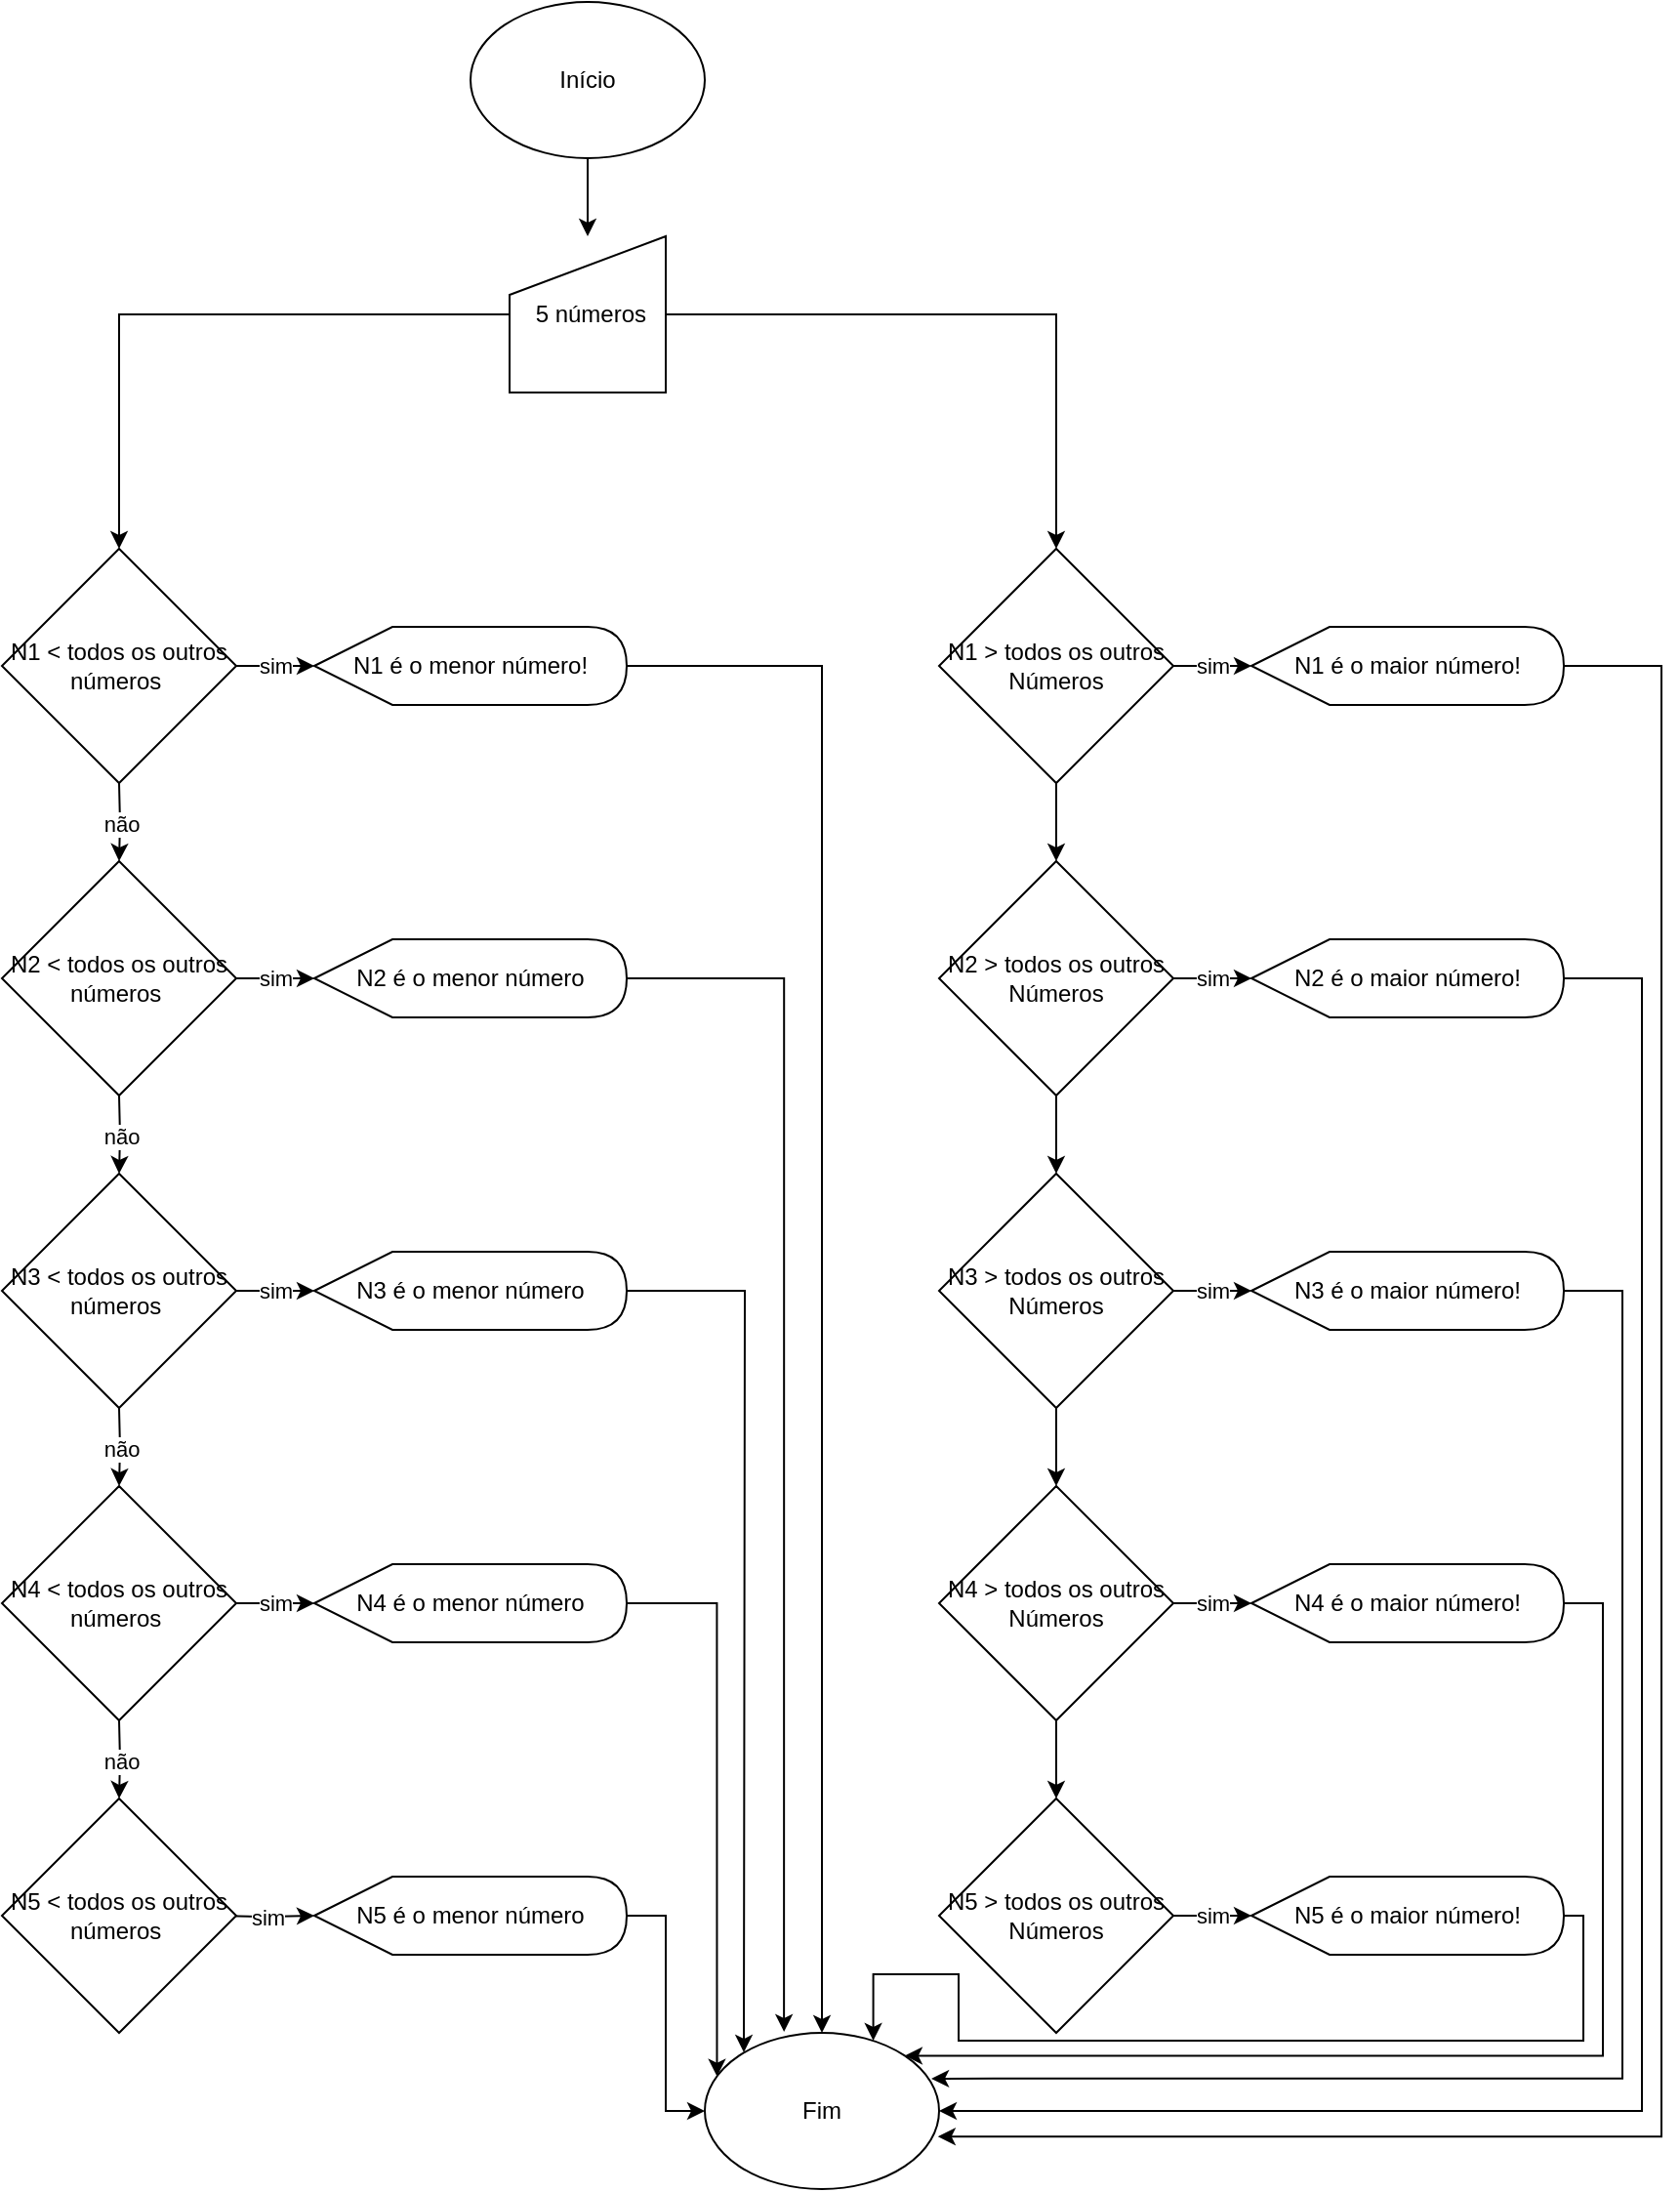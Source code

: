 <mxfile version="14.9.8" type="device"><diagram id="V_voHEPOdXDhhZTfbTu9" name="Page-1"><mxGraphModel dx="1596" dy="844" grid="1" gridSize="10" guides="1" tooltips="1" connect="1" arrows="1" fold="1" page="1" pageScale="1" pageWidth="827" pageHeight="1169" math="0" shadow="0"><root><mxCell id="0"/><mxCell id="1" parent="0"/><mxCell id="QPNw_sE7RhTJFVZ_efIA-3" value="" style="edgeStyle=orthogonalEdgeStyle;rounded=0;orthogonalLoop=1;jettySize=auto;html=1;" edge="1" parent="1" source="QPNw_sE7RhTJFVZ_efIA-1" target="QPNw_sE7RhTJFVZ_efIA-2"><mxGeometry relative="1" as="geometry"/></mxCell><mxCell id="QPNw_sE7RhTJFVZ_efIA-1" value="Início" style="ellipse;whiteSpace=wrap;html=1;" vertex="1" parent="1"><mxGeometry x="80" y="40" width="120" height="80" as="geometry"/></mxCell><mxCell id="QPNw_sE7RhTJFVZ_efIA-5" value="" style="edgeStyle=orthogonalEdgeStyle;rounded=0;orthogonalLoop=1;jettySize=auto;html=1;" edge="1" parent="1" source="QPNw_sE7RhTJFVZ_efIA-2" target="QPNw_sE7RhTJFVZ_efIA-4"><mxGeometry relative="1" as="geometry"/></mxCell><mxCell id="QPNw_sE7RhTJFVZ_efIA-9" value="" style="edgeStyle=orthogonalEdgeStyle;rounded=0;orthogonalLoop=1;jettySize=auto;html=1;" edge="1" parent="1" source="QPNw_sE7RhTJFVZ_efIA-2" target="QPNw_sE7RhTJFVZ_efIA-8"><mxGeometry relative="1" as="geometry"/></mxCell><mxCell id="QPNw_sE7RhTJFVZ_efIA-2" value="&amp;nbsp;5 números" style="shape=manualInput;whiteSpace=wrap;html=1;" vertex="1" parent="1"><mxGeometry x="100" y="160" width="80" height="80" as="geometry"/></mxCell><mxCell id="QPNw_sE7RhTJFVZ_efIA-7" value="sim" style="edgeStyle=orthogonalEdgeStyle;rounded=0;orthogonalLoop=1;jettySize=auto;html=1;" edge="1" parent="1" source="QPNw_sE7RhTJFVZ_efIA-4" target="QPNw_sE7RhTJFVZ_efIA-6"><mxGeometry relative="1" as="geometry"/></mxCell><mxCell id="QPNw_sE7RhTJFVZ_efIA-31" value="" style="edgeStyle=orthogonalEdgeStyle;rounded=0;orthogonalLoop=1;jettySize=auto;html=1;" edge="1" parent="1" source="QPNw_sE7RhTJFVZ_efIA-4" target="QPNw_sE7RhTJFVZ_efIA-29"><mxGeometry relative="1" as="geometry"/></mxCell><mxCell id="QPNw_sE7RhTJFVZ_efIA-4" value="N1 &amp;gt; todos os outros Números" style="rhombus;whiteSpace=wrap;html=1;" vertex="1" parent="1"><mxGeometry x="320" y="320" width="120" height="120" as="geometry"/></mxCell><mxCell id="QPNw_sE7RhTJFVZ_efIA-54" style="edgeStyle=orthogonalEdgeStyle;rounded=0;orthogonalLoop=1;jettySize=auto;html=1;entryX=0.995;entryY=0.664;entryDx=0;entryDy=0;entryPerimeter=0;" edge="1" parent="1" source="QPNw_sE7RhTJFVZ_efIA-6" target="QPNw_sE7RhTJFVZ_efIA-44"><mxGeometry relative="1" as="geometry"><Array as="points"><mxPoint x="690" y="380"/><mxPoint x="690" y="1133"/></Array></mxGeometry></mxCell><mxCell id="QPNw_sE7RhTJFVZ_efIA-6" value="N1 é o maior número!" style="shape=display;whiteSpace=wrap;html=1;" vertex="1" parent="1"><mxGeometry x="480" y="360" width="160" height="40" as="geometry"/></mxCell><mxCell id="QPNw_sE7RhTJFVZ_efIA-11" value="sim" style="edgeStyle=orthogonalEdgeStyle;rounded=0;orthogonalLoop=1;jettySize=auto;html=1;" edge="1" parent="1" source="QPNw_sE7RhTJFVZ_efIA-8" target="QPNw_sE7RhTJFVZ_efIA-10"><mxGeometry relative="1" as="geometry"/></mxCell><mxCell id="QPNw_sE7RhTJFVZ_efIA-15" value="não" style="edgeStyle=orthogonalEdgeStyle;rounded=0;orthogonalLoop=1;jettySize=auto;html=1;" edge="1" parent="1"><mxGeometry relative="1" as="geometry"><mxPoint x="-100" y="440" as="sourcePoint"/><mxPoint x="-100" y="480" as="targetPoint"/></mxGeometry></mxCell><mxCell id="QPNw_sE7RhTJFVZ_efIA-8" value="N1 &amp;lt; todos os outros números&amp;nbsp;" style="rhombus;whiteSpace=wrap;html=1;" vertex="1" parent="1"><mxGeometry x="-160" y="320" width="120" height="120" as="geometry"/></mxCell><mxCell id="QPNw_sE7RhTJFVZ_efIA-45" style="edgeStyle=orthogonalEdgeStyle;rounded=0;orthogonalLoop=1;jettySize=auto;html=1;exitX=1;exitY=0.5;exitDx=0;exitDy=0;exitPerimeter=0;entryX=0.5;entryY=0;entryDx=0;entryDy=0;" edge="1" parent="1" source="QPNw_sE7RhTJFVZ_efIA-10" target="QPNw_sE7RhTJFVZ_efIA-44"><mxGeometry relative="1" as="geometry"/></mxCell><mxCell id="QPNw_sE7RhTJFVZ_efIA-10" value="N1 é o menor número!" style="shape=display;whiteSpace=wrap;html=1;" vertex="1" parent="1"><mxGeometry y="360" width="160" height="40" as="geometry"/></mxCell><mxCell id="QPNw_sE7RhTJFVZ_efIA-12" value="sim" style="edgeStyle=orthogonalEdgeStyle;rounded=0;orthogonalLoop=1;jettySize=auto;html=1;" edge="1" parent="1" source="QPNw_sE7RhTJFVZ_efIA-13" target="QPNw_sE7RhTJFVZ_efIA-14"><mxGeometry relative="1" as="geometry"/></mxCell><mxCell id="QPNw_sE7RhTJFVZ_efIA-19" value="não" style="edgeStyle=orthogonalEdgeStyle;rounded=0;orthogonalLoop=1;jettySize=auto;html=1;" edge="1" parent="1"><mxGeometry relative="1" as="geometry"><mxPoint x="-100" y="600" as="sourcePoint"/><mxPoint x="-100" y="640" as="targetPoint"/></mxGeometry></mxCell><mxCell id="QPNw_sE7RhTJFVZ_efIA-13" value="N2 &amp;lt; todos os outros números&amp;nbsp;" style="rhombus;whiteSpace=wrap;html=1;" vertex="1" parent="1"><mxGeometry x="-160" y="480" width="120" height="120" as="geometry"/></mxCell><mxCell id="QPNw_sE7RhTJFVZ_efIA-46" style="edgeStyle=orthogonalEdgeStyle;rounded=0;orthogonalLoop=1;jettySize=auto;html=1;entryX=0.338;entryY=-0.007;entryDx=0;entryDy=0;entryPerimeter=0;" edge="1" parent="1" source="QPNw_sE7RhTJFVZ_efIA-14" target="QPNw_sE7RhTJFVZ_efIA-44"><mxGeometry relative="1" as="geometry"><Array as="points"><mxPoint x="241" y="540"/></Array></mxGeometry></mxCell><mxCell id="QPNw_sE7RhTJFVZ_efIA-14" value="N2 é o menor número" style="shape=display;whiteSpace=wrap;html=1;" vertex="1" parent="1"><mxGeometry y="520" width="160" height="40" as="geometry"/></mxCell><mxCell id="QPNw_sE7RhTJFVZ_efIA-16" value="sim" style="edgeStyle=orthogonalEdgeStyle;rounded=0;orthogonalLoop=1;jettySize=auto;html=1;" edge="1" parent="1" source="QPNw_sE7RhTJFVZ_efIA-17" target="QPNw_sE7RhTJFVZ_efIA-18"><mxGeometry relative="1" as="geometry"/></mxCell><mxCell id="QPNw_sE7RhTJFVZ_efIA-23" value="não" style="edgeStyle=orthogonalEdgeStyle;rounded=0;orthogonalLoop=1;jettySize=auto;html=1;" edge="1" parent="1"><mxGeometry relative="1" as="geometry"><mxPoint x="-100" y="760" as="sourcePoint"/><mxPoint x="-100" y="800" as="targetPoint"/></mxGeometry></mxCell><mxCell id="QPNw_sE7RhTJFVZ_efIA-17" value="N3 &amp;lt; todos os outros números&amp;nbsp;" style="rhombus;whiteSpace=wrap;html=1;" vertex="1" parent="1"><mxGeometry x="-160" y="640" width="120" height="120" as="geometry"/></mxCell><mxCell id="QPNw_sE7RhTJFVZ_efIA-47" style="edgeStyle=orthogonalEdgeStyle;rounded=0;orthogonalLoop=1;jettySize=auto;html=1;exitX=1;exitY=0.5;exitDx=0;exitDy=0;exitPerimeter=0;" edge="1" parent="1" source="QPNw_sE7RhTJFVZ_efIA-18"><mxGeometry relative="1" as="geometry"><mxPoint x="220.0" y="1090" as="targetPoint"/></mxGeometry></mxCell><mxCell id="QPNw_sE7RhTJFVZ_efIA-18" value="N3 é o menor número" style="shape=display;whiteSpace=wrap;html=1;" vertex="1" parent="1"><mxGeometry y="680" width="160" height="40" as="geometry"/></mxCell><mxCell id="QPNw_sE7RhTJFVZ_efIA-20" value="sim" style="edgeStyle=orthogonalEdgeStyle;rounded=0;orthogonalLoop=1;jettySize=auto;html=1;" edge="1" parent="1" source="QPNw_sE7RhTJFVZ_efIA-21" target="QPNw_sE7RhTJFVZ_efIA-22"><mxGeometry relative="1" as="geometry"/></mxCell><mxCell id="QPNw_sE7RhTJFVZ_efIA-27" value="não" style="edgeStyle=orthogonalEdgeStyle;rounded=0;orthogonalLoop=1;jettySize=auto;html=1;" edge="1" parent="1"><mxGeometry relative="1" as="geometry"><mxPoint x="-100.0" y="920.0" as="sourcePoint"/><mxPoint x="-100.0" y="960" as="targetPoint"/></mxGeometry></mxCell><mxCell id="QPNw_sE7RhTJFVZ_efIA-21" value="N4 &amp;lt; todos os outros números&amp;nbsp;" style="rhombus;whiteSpace=wrap;html=1;" vertex="1" parent="1"><mxGeometry x="-160" y="800" width="120" height="120" as="geometry"/></mxCell><mxCell id="QPNw_sE7RhTJFVZ_efIA-48" style="edgeStyle=orthogonalEdgeStyle;rounded=0;orthogonalLoop=1;jettySize=auto;html=1;entryX=0.052;entryY=0.279;entryDx=0;entryDy=0;entryPerimeter=0;" edge="1" parent="1" source="QPNw_sE7RhTJFVZ_efIA-22" target="QPNw_sE7RhTJFVZ_efIA-44"><mxGeometry relative="1" as="geometry"><Array as="points"><mxPoint x="206" y="860"/></Array></mxGeometry></mxCell><mxCell id="QPNw_sE7RhTJFVZ_efIA-22" value="N4 é o menor número" style="shape=display;whiteSpace=wrap;html=1;" vertex="1" parent="1"><mxGeometry y="840" width="160" height="40" as="geometry"/></mxCell><mxCell id="QPNw_sE7RhTJFVZ_efIA-24" value="sim" style="edgeStyle=orthogonalEdgeStyle;rounded=0;orthogonalLoop=1;jettySize=auto;html=1;" edge="1" parent="1" target="QPNw_sE7RhTJFVZ_efIA-26"><mxGeometry relative="1" as="geometry"><mxPoint x="-50.0" y="1020" as="sourcePoint"/></mxGeometry></mxCell><mxCell id="QPNw_sE7RhTJFVZ_efIA-25" value="N5 &amp;lt; todos os outros números&amp;nbsp;" style="rhombus;whiteSpace=wrap;html=1;" vertex="1" parent="1"><mxGeometry x="-160" y="960" width="120" height="120" as="geometry"/></mxCell><mxCell id="QPNw_sE7RhTJFVZ_efIA-49" style="edgeStyle=orthogonalEdgeStyle;rounded=0;orthogonalLoop=1;jettySize=auto;html=1;entryX=0;entryY=0.5;entryDx=0;entryDy=0;" edge="1" parent="1" source="QPNw_sE7RhTJFVZ_efIA-26" target="QPNw_sE7RhTJFVZ_efIA-44"><mxGeometry relative="1" as="geometry"/></mxCell><mxCell id="QPNw_sE7RhTJFVZ_efIA-26" value="N5 é o menor número" style="shape=display;whiteSpace=wrap;html=1;" vertex="1" parent="1"><mxGeometry y="1000" width="160" height="40" as="geometry"/></mxCell><mxCell id="QPNw_sE7RhTJFVZ_efIA-28" value="sim" style="edgeStyle=orthogonalEdgeStyle;rounded=0;orthogonalLoop=1;jettySize=auto;html=1;" edge="1" parent="1" source="QPNw_sE7RhTJFVZ_efIA-29" target="QPNw_sE7RhTJFVZ_efIA-30"><mxGeometry relative="1" as="geometry"/></mxCell><mxCell id="QPNw_sE7RhTJFVZ_efIA-35" value="" style="edgeStyle=orthogonalEdgeStyle;rounded=0;orthogonalLoop=1;jettySize=auto;html=1;" edge="1" parent="1" source="QPNw_sE7RhTJFVZ_efIA-29" target="QPNw_sE7RhTJFVZ_efIA-33"><mxGeometry relative="1" as="geometry"/></mxCell><mxCell id="QPNw_sE7RhTJFVZ_efIA-29" value="N2 &amp;gt; todos os outros Números" style="rhombus;whiteSpace=wrap;html=1;" vertex="1" parent="1"><mxGeometry x="320" y="480" width="120" height="120" as="geometry"/></mxCell><mxCell id="QPNw_sE7RhTJFVZ_efIA-53" style="edgeStyle=orthogonalEdgeStyle;rounded=0;orthogonalLoop=1;jettySize=auto;html=1;entryX=1;entryY=0.5;entryDx=0;entryDy=0;" edge="1" parent="1" source="QPNw_sE7RhTJFVZ_efIA-30" target="QPNw_sE7RhTJFVZ_efIA-44"><mxGeometry relative="1" as="geometry"><Array as="points"><mxPoint x="680" y="540"/><mxPoint x="680" y="1120"/></Array></mxGeometry></mxCell><mxCell id="QPNw_sE7RhTJFVZ_efIA-30" value="N2 é o maior número!" style="shape=display;whiteSpace=wrap;html=1;" vertex="1" parent="1"><mxGeometry x="480" y="520" width="160" height="40" as="geometry"/></mxCell><mxCell id="QPNw_sE7RhTJFVZ_efIA-32" value="sim" style="edgeStyle=orthogonalEdgeStyle;rounded=0;orthogonalLoop=1;jettySize=auto;html=1;" edge="1" parent="1" source="QPNw_sE7RhTJFVZ_efIA-33" target="QPNw_sE7RhTJFVZ_efIA-34"><mxGeometry relative="1" as="geometry"/></mxCell><mxCell id="QPNw_sE7RhTJFVZ_efIA-39" value="" style="edgeStyle=orthogonalEdgeStyle;rounded=0;orthogonalLoop=1;jettySize=auto;html=1;" edge="1" parent="1" source="QPNw_sE7RhTJFVZ_efIA-33" target="QPNw_sE7RhTJFVZ_efIA-37"><mxGeometry relative="1" as="geometry"/></mxCell><mxCell id="QPNw_sE7RhTJFVZ_efIA-33" value="N3 &amp;gt; todos os outros Números" style="rhombus;whiteSpace=wrap;html=1;" vertex="1" parent="1"><mxGeometry x="320" y="640" width="120" height="120" as="geometry"/></mxCell><mxCell id="QPNw_sE7RhTJFVZ_efIA-52" style="edgeStyle=orthogonalEdgeStyle;rounded=0;orthogonalLoop=1;jettySize=auto;html=1;entryX=0.967;entryY=0.293;entryDx=0;entryDy=0;entryPerimeter=0;" edge="1" parent="1" source="QPNw_sE7RhTJFVZ_efIA-34" target="QPNw_sE7RhTJFVZ_efIA-44"><mxGeometry relative="1" as="geometry"><Array as="points"><mxPoint x="670" y="700"/><mxPoint x="670" y="1103"/></Array></mxGeometry></mxCell><mxCell id="QPNw_sE7RhTJFVZ_efIA-34" value="N3 é o maior número!" style="shape=display;whiteSpace=wrap;html=1;" vertex="1" parent="1"><mxGeometry x="480" y="680" width="160" height="40" as="geometry"/></mxCell><mxCell id="QPNw_sE7RhTJFVZ_efIA-36" value="sim" style="edgeStyle=orthogonalEdgeStyle;rounded=0;orthogonalLoop=1;jettySize=auto;html=1;" edge="1" parent="1" source="QPNw_sE7RhTJFVZ_efIA-37" target="QPNw_sE7RhTJFVZ_efIA-38"><mxGeometry relative="1" as="geometry"/></mxCell><mxCell id="QPNw_sE7RhTJFVZ_efIA-43" value="" style="edgeStyle=orthogonalEdgeStyle;rounded=0;orthogonalLoop=1;jettySize=auto;html=1;" edge="1" parent="1" source="QPNw_sE7RhTJFVZ_efIA-37" target="QPNw_sE7RhTJFVZ_efIA-41"><mxGeometry relative="1" as="geometry"/></mxCell><mxCell id="QPNw_sE7RhTJFVZ_efIA-37" value="N4 &amp;gt; todos os outros Números" style="rhombus;whiteSpace=wrap;html=1;" vertex="1" parent="1"><mxGeometry x="320" y="800" width="120" height="120" as="geometry"/></mxCell><mxCell id="QPNw_sE7RhTJFVZ_efIA-51" style="edgeStyle=orthogonalEdgeStyle;rounded=0;orthogonalLoop=1;jettySize=auto;html=1;entryX=1;entryY=0;entryDx=0;entryDy=0;" edge="1" parent="1" source="QPNw_sE7RhTJFVZ_efIA-38" target="QPNw_sE7RhTJFVZ_efIA-44"><mxGeometry relative="1" as="geometry"><Array as="points"><mxPoint x="660" y="860"/><mxPoint x="660" y="1092"/></Array></mxGeometry></mxCell><mxCell id="QPNw_sE7RhTJFVZ_efIA-38" value="N4 é o maior número!" style="shape=display;whiteSpace=wrap;html=1;" vertex="1" parent="1"><mxGeometry x="480" y="840" width="160" height="40" as="geometry"/></mxCell><mxCell id="QPNw_sE7RhTJFVZ_efIA-40" value="sim" style="edgeStyle=orthogonalEdgeStyle;rounded=0;orthogonalLoop=1;jettySize=auto;html=1;" edge="1" parent="1" source="QPNw_sE7RhTJFVZ_efIA-41" target="QPNw_sE7RhTJFVZ_efIA-42"><mxGeometry relative="1" as="geometry"/></mxCell><mxCell id="QPNw_sE7RhTJFVZ_efIA-41" value="N5 &amp;gt; todos os outros Números" style="rhombus;whiteSpace=wrap;html=1;" vertex="1" parent="1"><mxGeometry x="320" y="960" width="120" height="120" as="geometry"/></mxCell><mxCell id="QPNw_sE7RhTJFVZ_efIA-50" style="edgeStyle=orthogonalEdgeStyle;rounded=0;orthogonalLoop=1;jettySize=auto;html=1;entryX=0.719;entryY=0.05;entryDx=0;entryDy=0;entryPerimeter=0;" edge="1" parent="1" source="QPNw_sE7RhTJFVZ_efIA-42" target="QPNw_sE7RhTJFVZ_efIA-44"><mxGeometry relative="1" as="geometry"><Array as="points"><mxPoint x="650" y="1020"/><mxPoint x="650" y="1084"/><mxPoint x="330" y="1084"/><mxPoint x="330" y="1050"/><mxPoint x="286" y="1050"/></Array></mxGeometry></mxCell><mxCell id="QPNw_sE7RhTJFVZ_efIA-42" value="N5 é o maior número!" style="shape=display;whiteSpace=wrap;html=1;" vertex="1" parent="1"><mxGeometry x="480" y="1000" width="160" height="40" as="geometry"/></mxCell><mxCell id="QPNw_sE7RhTJFVZ_efIA-44" value="Fim" style="ellipse;whiteSpace=wrap;html=1;" vertex="1" parent="1"><mxGeometry x="200" y="1080" width="120" height="80" as="geometry"/></mxCell></root></mxGraphModel></diagram></mxfile>